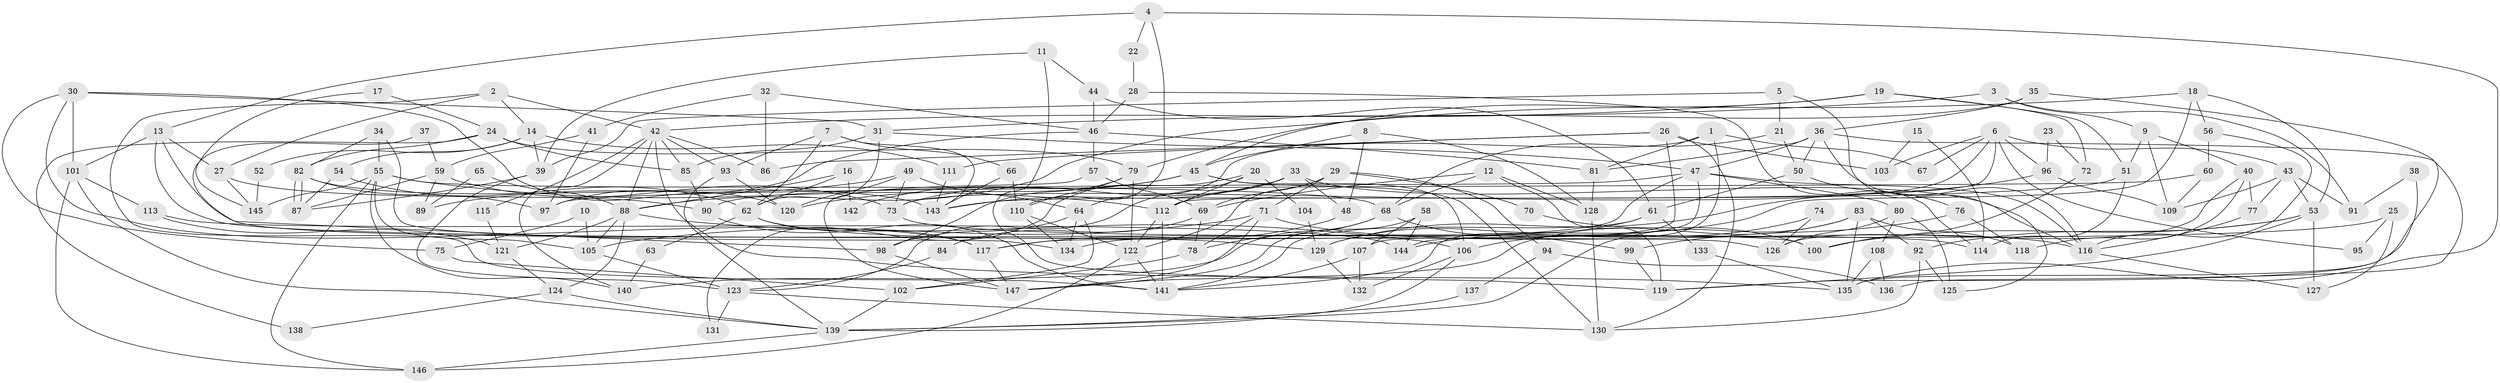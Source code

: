 // Generated by graph-tools (version 1.1) at 2025/51/03/09/25 04:51:26]
// undirected, 147 vertices, 294 edges
graph export_dot {
graph [start="1"]
  node [color=gray90,style=filled];
  1;
  2;
  3;
  4;
  5;
  6;
  7;
  8;
  9;
  10;
  11;
  12;
  13;
  14;
  15;
  16;
  17;
  18;
  19;
  20;
  21;
  22;
  23;
  24;
  25;
  26;
  27;
  28;
  29;
  30;
  31;
  32;
  33;
  34;
  35;
  36;
  37;
  38;
  39;
  40;
  41;
  42;
  43;
  44;
  45;
  46;
  47;
  48;
  49;
  50;
  51;
  52;
  53;
  54;
  55;
  56;
  57;
  58;
  59;
  60;
  61;
  62;
  63;
  64;
  65;
  66;
  67;
  68;
  69;
  70;
  71;
  72;
  73;
  74;
  75;
  76;
  77;
  78;
  79;
  80;
  81;
  82;
  83;
  84;
  85;
  86;
  87;
  88;
  89;
  90;
  91;
  92;
  93;
  94;
  95;
  96;
  97;
  98;
  99;
  100;
  101;
  102;
  103;
  104;
  105;
  106;
  107;
  108;
  109;
  110;
  111;
  112;
  113;
  114;
  115;
  116;
  117;
  118;
  119;
  120;
  121;
  122;
  123;
  124;
  125;
  126;
  127;
  128;
  129;
  130;
  131;
  132;
  133;
  134;
  135;
  136;
  137;
  138;
  139;
  140;
  141;
  142;
  143;
  144;
  145;
  146;
  147;
  1 -- 64;
  1 -- 141;
  1 -- 67;
  1 -- 81;
  2 -- 42;
  2 -- 141;
  2 -- 14;
  2 -- 27;
  3 -- 9;
  3 -- 31;
  3 -- 91;
  4 -- 135;
  4 -- 110;
  4 -- 13;
  4 -- 22;
  5 -- 39;
  5 -- 21;
  5 -- 125;
  6 -- 112;
  6 -- 96;
  6 -- 43;
  6 -- 67;
  6 -- 73;
  6 -- 95;
  6 -- 103;
  7 -- 93;
  7 -- 66;
  7 -- 62;
  7 -- 143;
  8 -- 128;
  8 -- 48;
  8 -- 45;
  9 -- 51;
  9 -- 40;
  9 -- 109;
  10 -- 75;
  10 -- 105;
  11 -- 119;
  11 -- 39;
  11 -- 44;
  12 -- 68;
  12 -- 128;
  12 -- 69;
  12 -- 119;
  13 -- 27;
  13 -- 100;
  13 -- 101;
  13 -- 126;
  14 -- 39;
  14 -- 52;
  14 -- 54;
  14 -- 111;
  15 -- 103;
  15 -- 114;
  16 -- 62;
  16 -- 88;
  16 -- 142;
  17 -- 24;
  17 -- 145;
  18 -- 53;
  18 -- 88;
  18 -- 56;
  18 -- 144;
  19 -- 42;
  19 -- 45;
  19 -- 51;
  19 -- 72;
  20 -- 123;
  20 -- 112;
  20 -- 104;
  20 -- 131;
  21 -- 50;
  21 -- 68;
  22 -- 28;
  23 -- 72;
  23 -- 96;
  24 -- 85;
  24 -- 82;
  24 -- 79;
  24 -- 138;
  25 -- 127;
  25 -- 134;
  25 -- 95;
  26 -- 111;
  26 -- 107;
  26 -- 86;
  26 -- 103;
  26 -- 130;
  27 -- 90;
  27 -- 145;
  28 -- 114;
  28 -- 46;
  29 -- 69;
  29 -- 122;
  29 -- 70;
  29 -- 71;
  29 -- 94;
  30 -- 117;
  30 -- 101;
  30 -- 31;
  30 -- 75;
  30 -- 120;
  31 -- 47;
  31 -- 62;
  31 -- 85;
  32 -- 86;
  32 -- 46;
  32 -- 41;
  33 -- 73;
  33 -- 116;
  33 -- 48;
  33 -- 112;
  33 -- 143;
  34 -- 82;
  34 -- 55;
  34 -- 134;
  35 -- 119;
  35 -- 79;
  35 -- 36;
  36 -- 47;
  36 -- 50;
  36 -- 81;
  36 -- 116;
  36 -- 136;
  37 -- 59;
  37 -- 98;
  38 -- 91;
  38 -- 135;
  39 -- 123;
  39 -- 87;
  40 -- 118;
  40 -- 77;
  40 -- 126;
  41 -- 97;
  41 -- 59;
  42 -- 88;
  42 -- 140;
  42 -- 85;
  42 -- 86;
  42 -- 93;
  42 -- 115;
  42 -- 135;
  43 -- 109;
  43 -- 53;
  43 -- 77;
  43 -- 91;
  44 -- 46;
  44 -- 61;
  45 -- 120;
  45 -- 106;
  45 -- 130;
  45 -- 142;
  46 -- 81;
  46 -- 57;
  46 -- 97;
  47 -- 116;
  47 -- 90;
  47 -- 80;
  47 -- 117;
  47 -- 144;
  48 -- 117;
  49 -- 120;
  49 -- 73;
  49 -- 64;
  49 -- 89;
  50 -- 61;
  50 -- 76;
  51 -- 143;
  51 -- 114;
  52 -- 145;
  53 -- 92;
  53 -- 100;
  53 -- 119;
  53 -- 127;
  54 -- 62;
  54 -- 87;
  55 -- 112;
  55 -- 146;
  55 -- 68;
  55 -- 105;
  55 -- 140;
  55 -- 145;
  56 -- 116;
  56 -- 60;
  57 -- 147;
  57 -- 69;
  58 -- 107;
  58 -- 144;
  58 -- 147;
  59 -- 87;
  59 -- 73;
  59 -- 89;
  60 -- 97;
  60 -- 109;
  61 -- 141;
  61 -- 129;
  61 -- 133;
  62 -- 63;
  62 -- 129;
  62 -- 141;
  63 -- 140;
  64 -- 98;
  64 -- 102;
  64 -- 134;
  65 -- 89;
  65 -- 88;
  66 -- 110;
  66 -- 143;
  68 -- 78;
  68 -- 99;
  68 -- 140;
  69 -- 78;
  69 -- 84;
  70 -- 100;
  71 -- 105;
  71 -- 78;
  71 -- 116;
  71 -- 147;
  72 -- 100;
  73 -- 114;
  74 -- 126;
  74 -- 106;
  75 -- 102;
  76 -- 99;
  76 -- 118;
  77 -- 116;
  78 -- 102;
  79 -- 122;
  79 -- 98;
  79 -- 110;
  80 -- 126;
  80 -- 108;
  80 -- 125;
  81 -- 128;
  82 -- 143;
  82 -- 87;
  82 -- 87;
  82 -- 97;
  83 -- 92;
  83 -- 147;
  83 -- 118;
  83 -- 135;
  83 -- 139;
  84 -- 123;
  85 -- 90;
  88 -- 124;
  88 -- 106;
  88 -- 105;
  88 -- 121;
  90 -- 117;
  92 -- 125;
  92 -- 130;
  93 -- 139;
  93 -- 120;
  94 -- 136;
  94 -- 137;
  96 -- 129;
  96 -- 109;
  98 -- 147;
  99 -- 119;
  101 -- 146;
  101 -- 113;
  101 -- 139;
  102 -- 139;
  104 -- 129;
  105 -- 123;
  106 -- 139;
  106 -- 132;
  107 -- 132;
  107 -- 141;
  108 -- 135;
  108 -- 136;
  110 -- 134;
  110 -- 122;
  111 -- 143;
  112 -- 141;
  112 -- 122;
  113 -- 144;
  113 -- 121;
  115 -- 121;
  116 -- 127;
  117 -- 147;
  121 -- 124;
  122 -- 141;
  122 -- 146;
  123 -- 130;
  123 -- 131;
  124 -- 139;
  124 -- 138;
  128 -- 130;
  129 -- 132;
  133 -- 135;
  137 -- 139;
  139 -- 146;
}
